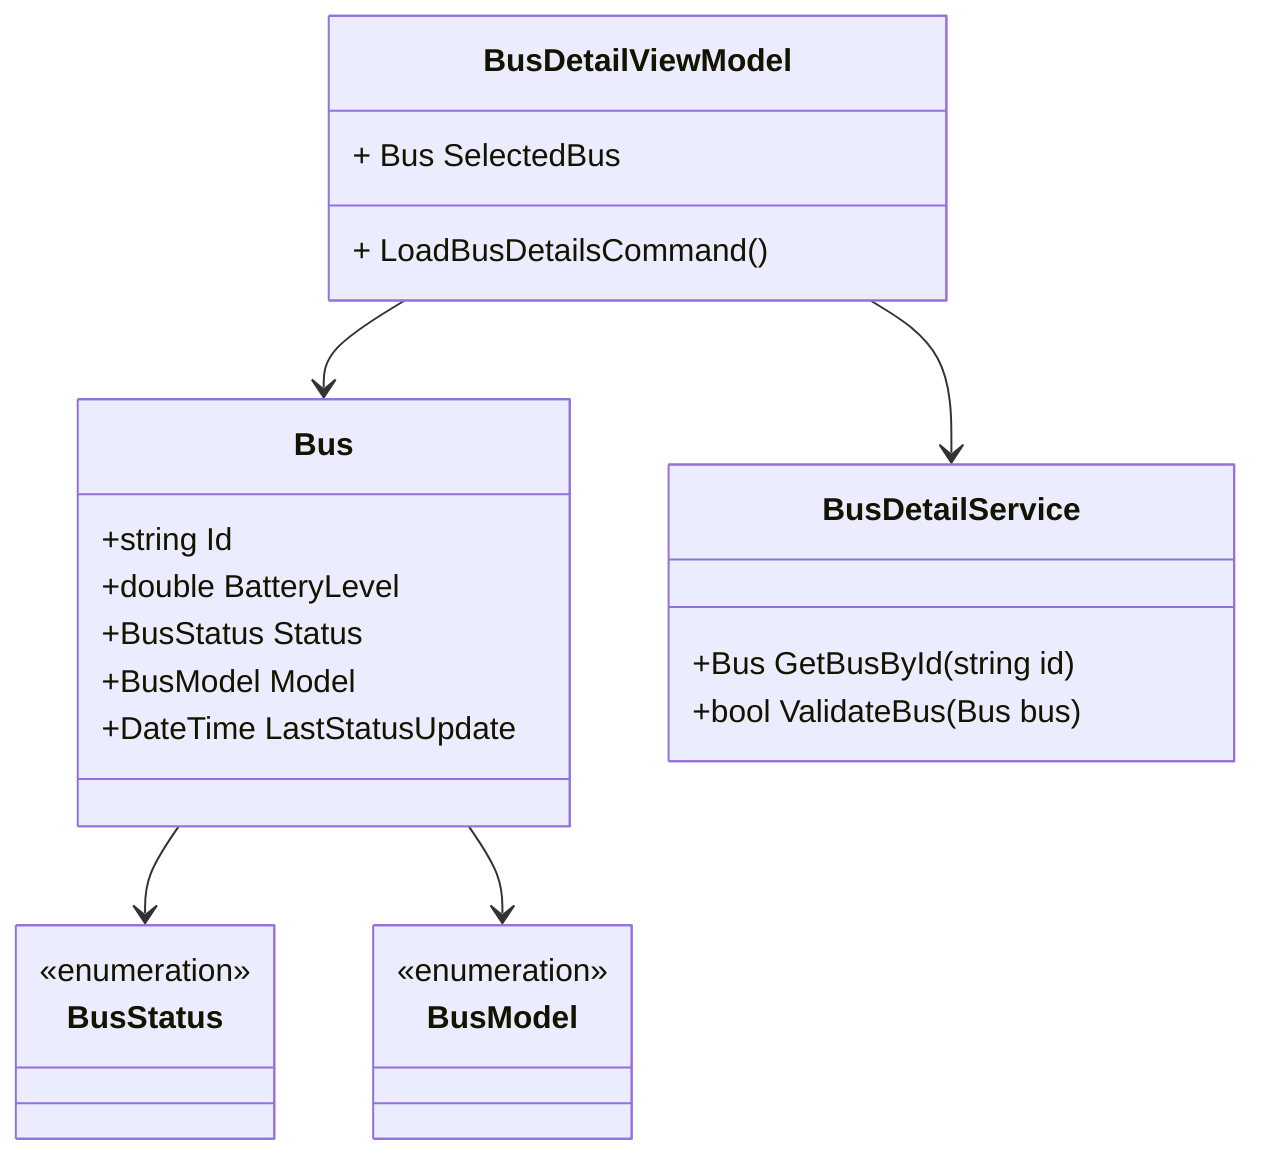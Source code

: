 %% DCD (Design Class Diagram) for Use Case 6
classDiagram
    class BusDetailViewModel {
        + Bus SelectedBus
        + LoadBusDetailsCommand()
    }
 
    class Bus {
        +string Id
        +double BatteryLevel
        +BusStatus Status
        +BusModel Model
        +DateTime LastStatusUpdate
    }
 
    class BusDetailService {
        +Bus GetBusById(string id)
        +bool ValidateBus(Bus bus)
    }

    class BusStatus {
        <<enumeration>>
    }

    class BusModel {
        <<enumeration>>
    }
 
    BusDetailViewModel --> BusDetailService
    BusDetailViewModel --> Bus
    Bus --> BusStatus
    Bus --> BusModel